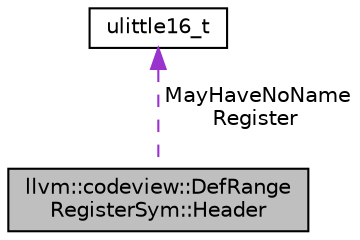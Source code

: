 digraph "llvm::codeview::DefRangeRegisterSym::Header"
{
 // LATEX_PDF_SIZE
  bgcolor="transparent";
  edge [fontname="Helvetica",fontsize="10",labelfontname="Helvetica",labelfontsize="10"];
  node [fontname="Helvetica",fontsize="10",shape="box"];
  Node1 [label="llvm::codeview::DefRange\lRegisterSym::Header",height=0.2,width=0.4,color="black", fillcolor="grey75", style="filled", fontcolor="black",tooltip=" "];
  Node2 -> Node1 [dir="back",color="darkorchid3",fontsize="10",style="dashed",label=" MayHaveNoName\nRegister" ,fontname="Helvetica"];
  Node2 [label="ulittle16_t",height=0.2,width=0.4,color="black",tooltip=" "];
}
